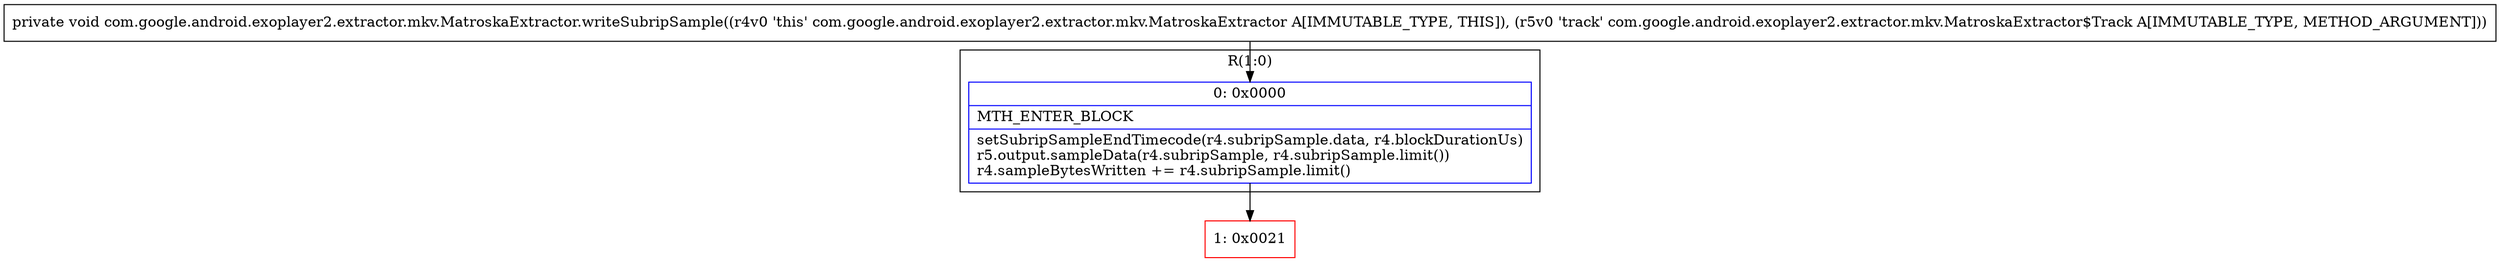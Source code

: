 digraph "CFG forcom.google.android.exoplayer2.extractor.mkv.MatroskaExtractor.writeSubripSample(Lcom\/google\/android\/exoplayer2\/extractor\/mkv\/MatroskaExtractor$Track;)V" {
subgraph cluster_Region_751262662 {
label = "R(1:0)";
node [shape=record,color=blue];
Node_0 [shape=record,label="{0\:\ 0x0000|MTH_ENTER_BLOCK\l|setSubripSampleEndTimecode(r4.subripSample.data, r4.blockDurationUs)\lr5.output.sampleData(r4.subripSample, r4.subripSample.limit())\lr4.sampleBytesWritten += r4.subripSample.limit()\l}"];
}
Node_1 [shape=record,color=red,label="{1\:\ 0x0021}"];
MethodNode[shape=record,label="{private void com.google.android.exoplayer2.extractor.mkv.MatroskaExtractor.writeSubripSample((r4v0 'this' com.google.android.exoplayer2.extractor.mkv.MatroskaExtractor A[IMMUTABLE_TYPE, THIS]), (r5v0 'track' com.google.android.exoplayer2.extractor.mkv.MatroskaExtractor$Track A[IMMUTABLE_TYPE, METHOD_ARGUMENT])) }"];
MethodNode -> Node_0;
Node_0 -> Node_1;
}

